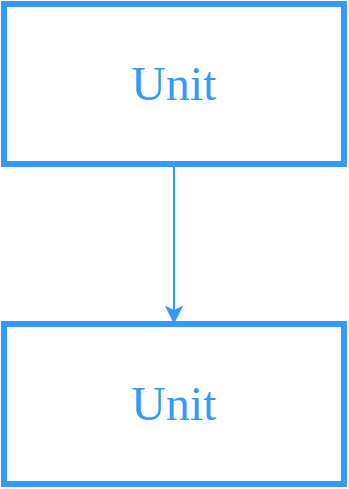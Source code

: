 <mxfile version="20.2.2" type="github">
  <diagram id="Ipst9gAuUGiXH5im7fE-" name="第 1 页">
    <mxGraphModel dx="801" dy="701" grid="1" gridSize="10" guides="1" tooltips="1" connect="1" arrows="1" fold="1" page="1" pageScale="1" pageWidth="827" pageHeight="1169" math="0" shadow="0">
      <root>
        <mxCell id="0" />
        <mxCell id="1" parent="0" />
        <mxCell id="U9dY8acCnwdA0iFTJa2--3" style="edgeStyle=orthogonalEdgeStyle;rounded=0;orthogonalLoop=1;jettySize=auto;html=1;fontFamily=Times New Roman;fontSize=24;fontColor=#3399FF;strokeColor=#3399FF;" edge="1" parent="1" source="U9dY8acCnwdA0iFTJa2--1" target="U9dY8acCnwdA0iFTJa2--2">
          <mxGeometry relative="1" as="geometry" />
        </mxCell>
        <mxCell id="U9dY8acCnwdA0iFTJa2--1" value="&lt;font style=&quot;font-size: 24px;&quot; face=&quot;Times New Roman&quot;&gt;Unit&lt;/font&gt;" style="rounded=0;whiteSpace=wrap;html=1;labelBackgroundColor=none;labelBorderColor=none;fontFamily=Helvetica;fillColor=none;strokeColor=#3399ff;strokeWidth=3;fontColor=#3399FF;" vertex="1" parent="1">
          <mxGeometry x="310" y="200" width="170" height="80" as="geometry" />
        </mxCell>
        <mxCell id="U9dY8acCnwdA0iFTJa2--2" value="&lt;font style=&quot;font-size: 24px;&quot; face=&quot;Times New Roman&quot;&gt;Unit&lt;/font&gt;" style="rounded=0;whiteSpace=wrap;html=1;labelBackgroundColor=none;labelBorderColor=none;fontFamily=Helvetica;fillColor=none;strokeColor=#3399ff;strokeWidth=3;fontColor=#3399FF;" vertex="1" parent="1">
          <mxGeometry x="310" y="360" width="170" height="80" as="geometry" />
        </mxCell>
      </root>
    </mxGraphModel>
  </diagram>
</mxfile>

